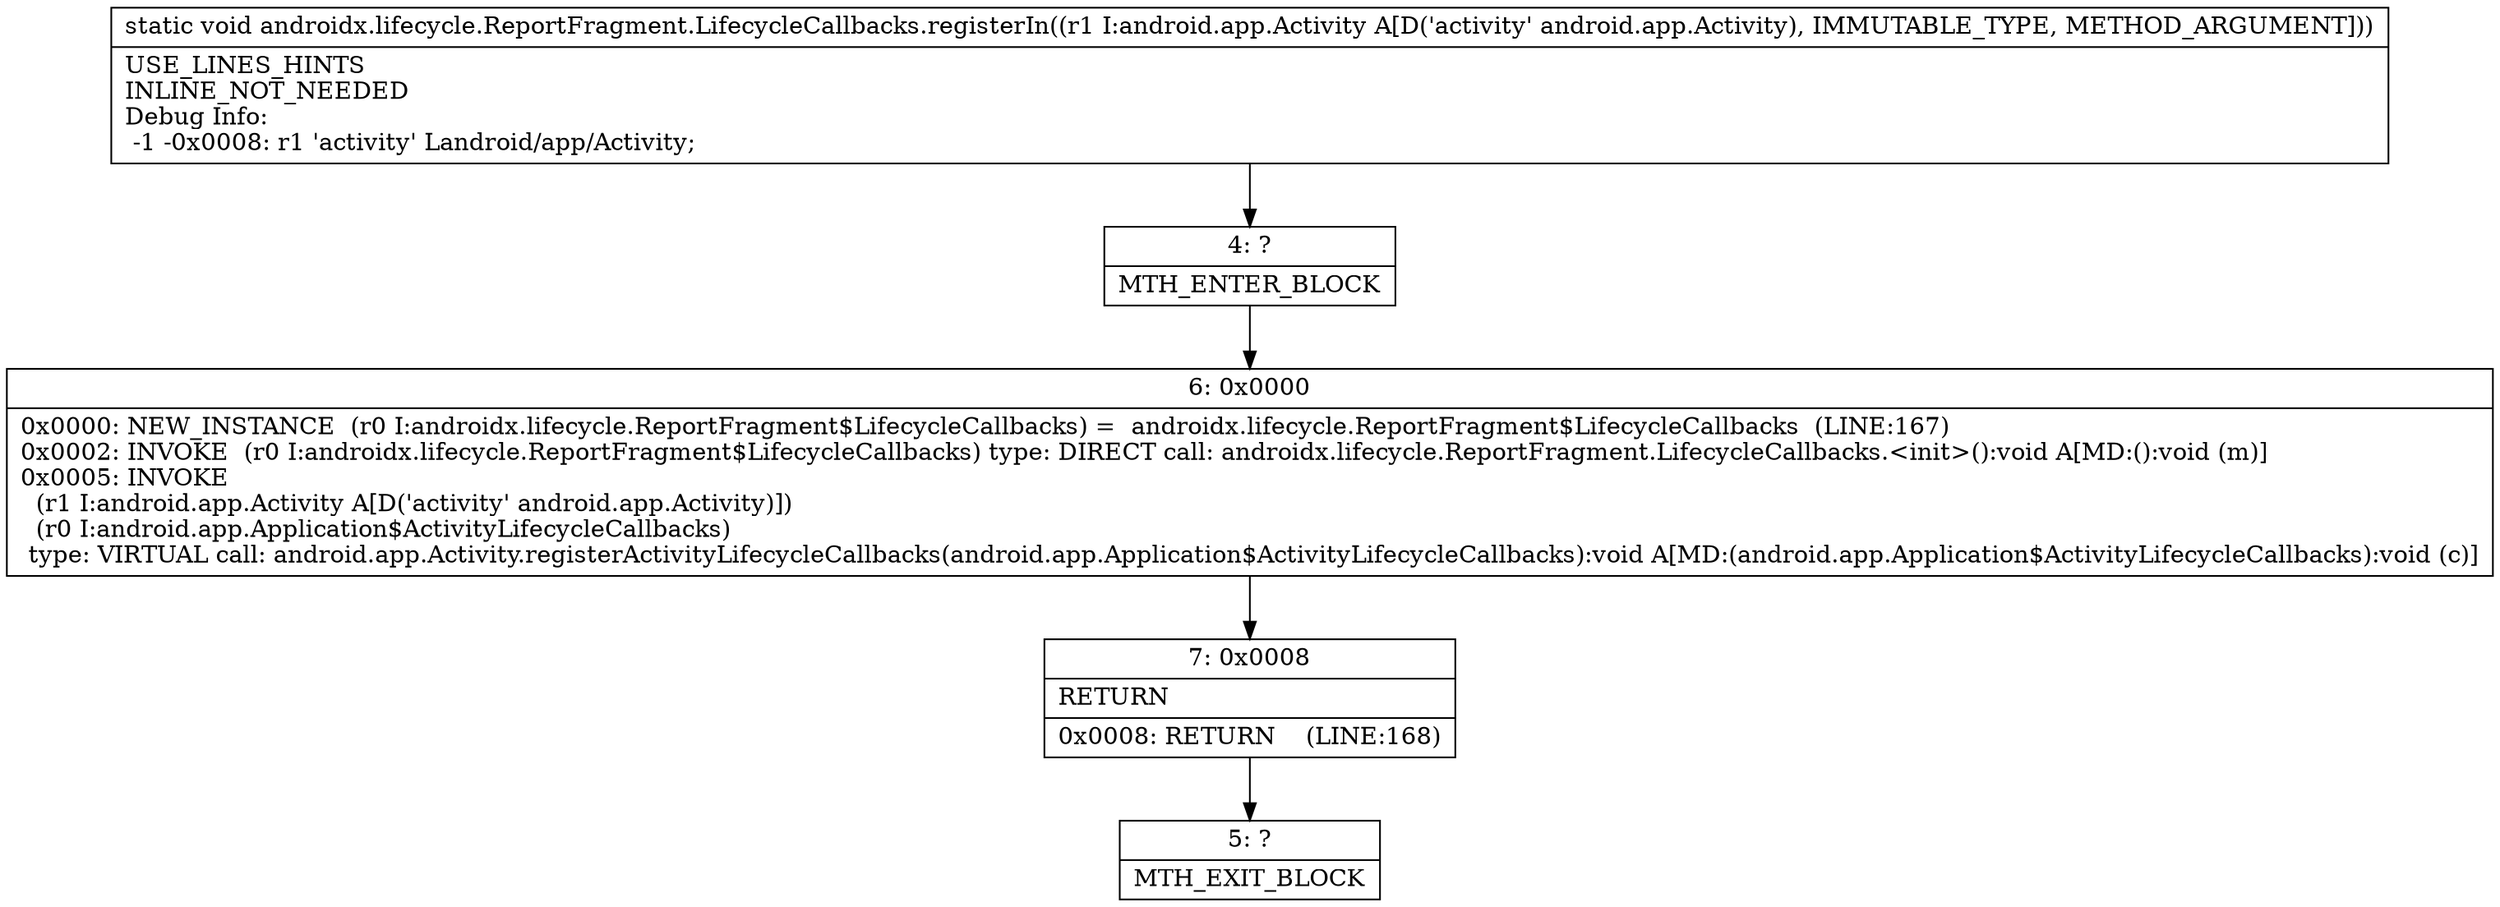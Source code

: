 digraph "CFG forandroidx.lifecycle.ReportFragment.LifecycleCallbacks.registerIn(Landroid\/app\/Activity;)V" {
Node_4 [shape=record,label="{4\:\ ?|MTH_ENTER_BLOCK\l}"];
Node_6 [shape=record,label="{6\:\ 0x0000|0x0000: NEW_INSTANCE  (r0 I:androidx.lifecycle.ReportFragment$LifecycleCallbacks) =  androidx.lifecycle.ReportFragment$LifecycleCallbacks  (LINE:167)\l0x0002: INVOKE  (r0 I:androidx.lifecycle.ReportFragment$LifecycleCallbacks) type: DIRECT call: androidx.lifecycle.ReportFragment.LifecycleCallbacks.\<init\>():void A[MD:():void (m)]\l0x0005: INVOKE  \l  (r1 I:android.app.Activity A[D('activity' android.app.Activity)])\l  (r0 I:android.app.Application$ActivityLifecycleCallbacks)\l type: VIRTUAL call: android.app.Activity.registerActivityLifecycleCallbacks(android.app.Application$ActivityLifecycleCallbacks):void A[MD:(android.app.Application$ActivityLifecycleCallbacks):void (c)]\l}"];
Node_7 [shape=record,label="{7\:\ 0x0008|RETURN\l|0x0008: RETURN    (LINE:168)\l}"];
Node_5 [shape=record,label="{5\:\ ?|MTH_EXIT_BLOCK\l}"];
MethodNode[shape=record,label="{static void androidx.lifecycle.ReportFragment.LifecycleCallbacks.registerIn((r1 I:android.app.Activity A[D('activity' android.app.Activity), IMMUTABLE_TYPE, METHOD_ARGUMENT]))  | USE_LINES_HINTS\lINLINE_NOT_NEEDED\lDebug Info:\l  \-1 \-0x0008: r1 'activity' Landroid\/app\/Activity;\l}"];
MethodNode -> Node_4;Node_4 -> Node_6;
Node_6 -> Node_7;
Node_7 -> Node_5;
}

